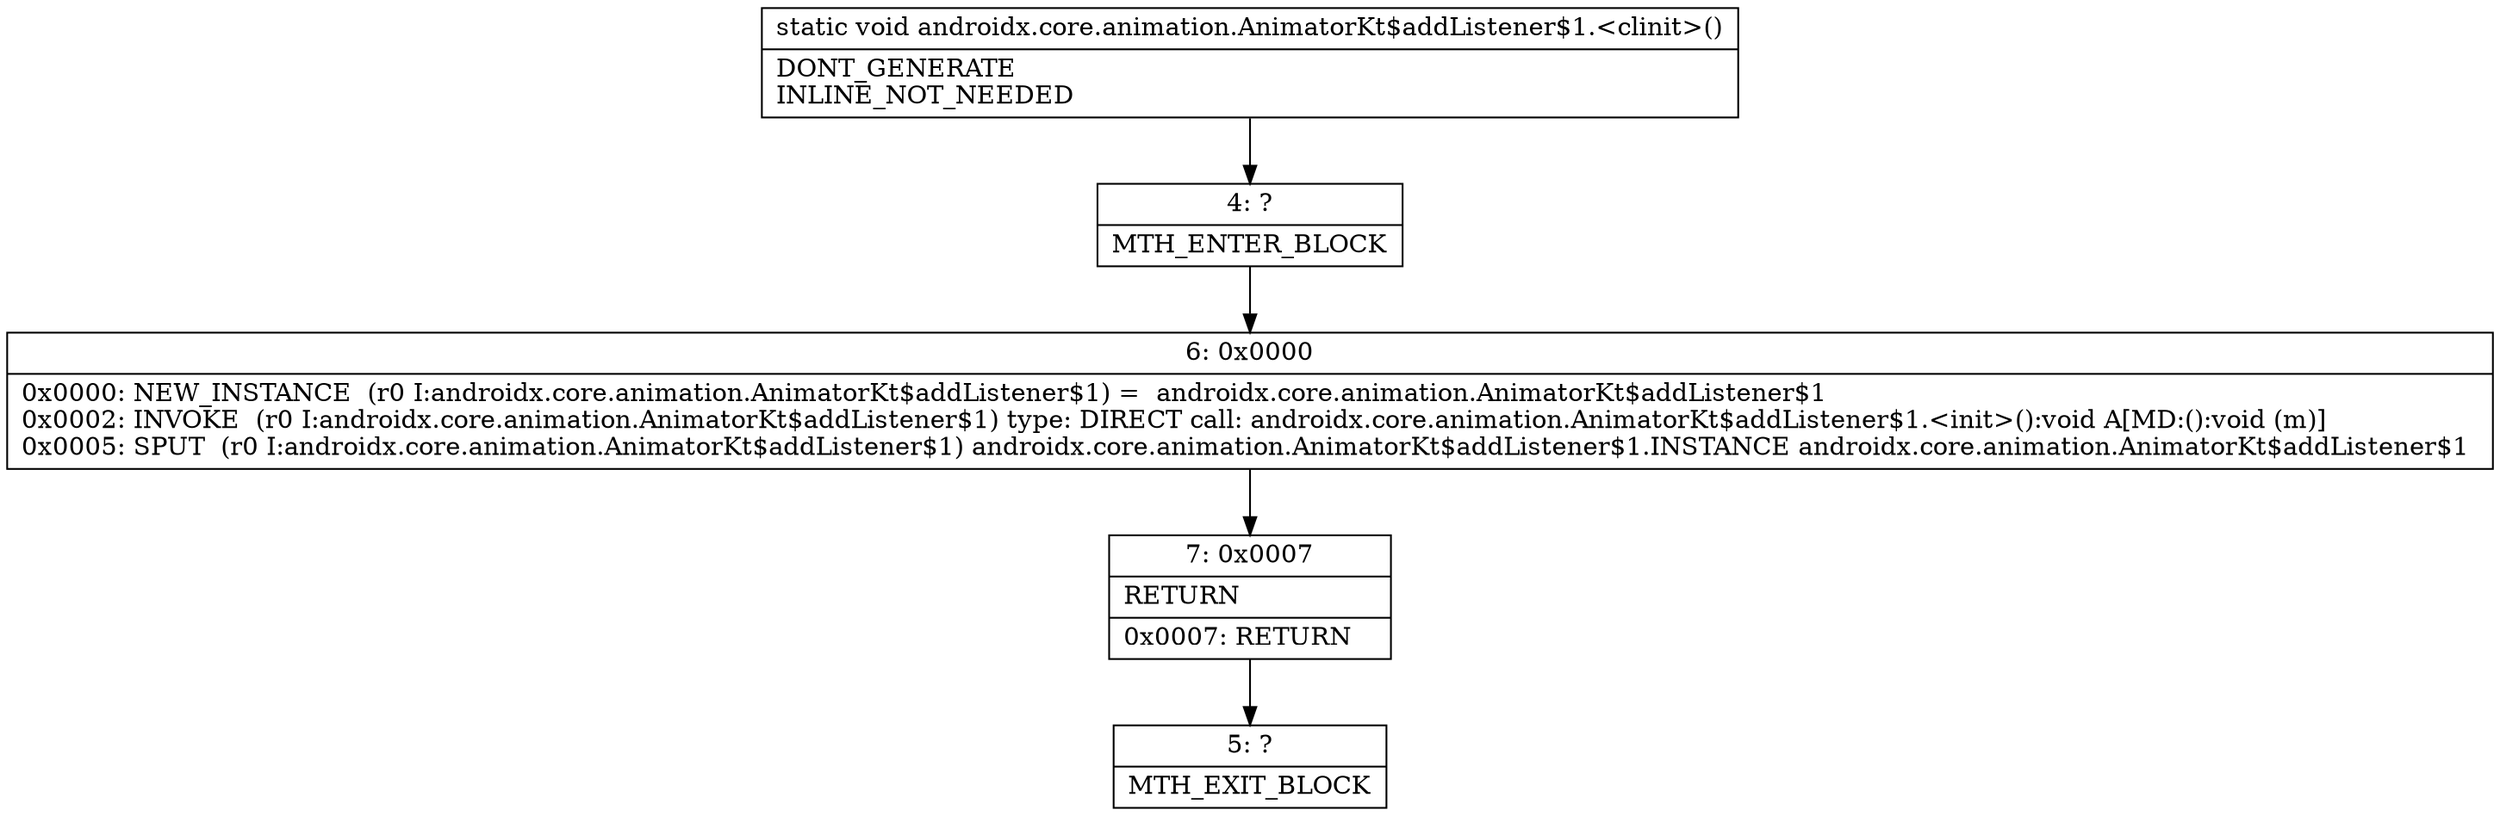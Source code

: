 digraph "CFG forandroidx.core.animation.AnimatorKt$addListener$1.\<clinit\>()V" {
Node_4 [shape=record,label="{4\:\ ?|MTH_ENTER_BLOCK\l}"];
Node_6 [shape=record,label="{6\:\ 0x0000|0x0000: NEW_INSTANCE  (r0 I:androidx.core.animation.AnimatorKt$addListener$1) =  androidx.core.animation.AnimatorKt$addListener$1 \l0x0002: INVOKE  (r0 I:androidx.core.animation.AnimatorKt$addListener$1) type: DIRECT call: androidx.core.animation.AnimatorKt$addListener$1.\<init\>():void A[MD:():void (m)]\l0x0005: SPUT  (r0 I:androidx.core.animation.AnimatorKt$addListener$1) androidx.core.animation.AnimatorKt$addListener$1.INSTANCE androidx.core.animation.AnimatorKt$addListener$1 \l}"];
Node_7 [shape=record,label="{7\:\ 0x0007|RETURN\l|0x0007: RETURN   \l}"];
Node_5 [shape=record,label="{5\:\ ?|MTH_EXIT_BLOCK\l}"];
MethodNode[shape=record,label="{static void androidx.core.animation.AnimatorKt$addListener$1.\<clinit\>()  | DONT_GENERATE\lINLINE_NOT_NEEDED\l}"];
MethodNode -> Node_4;Node_4 -> Node_6;
Node_6 -> Node_7;
Node_7 -> Node_5;
}

